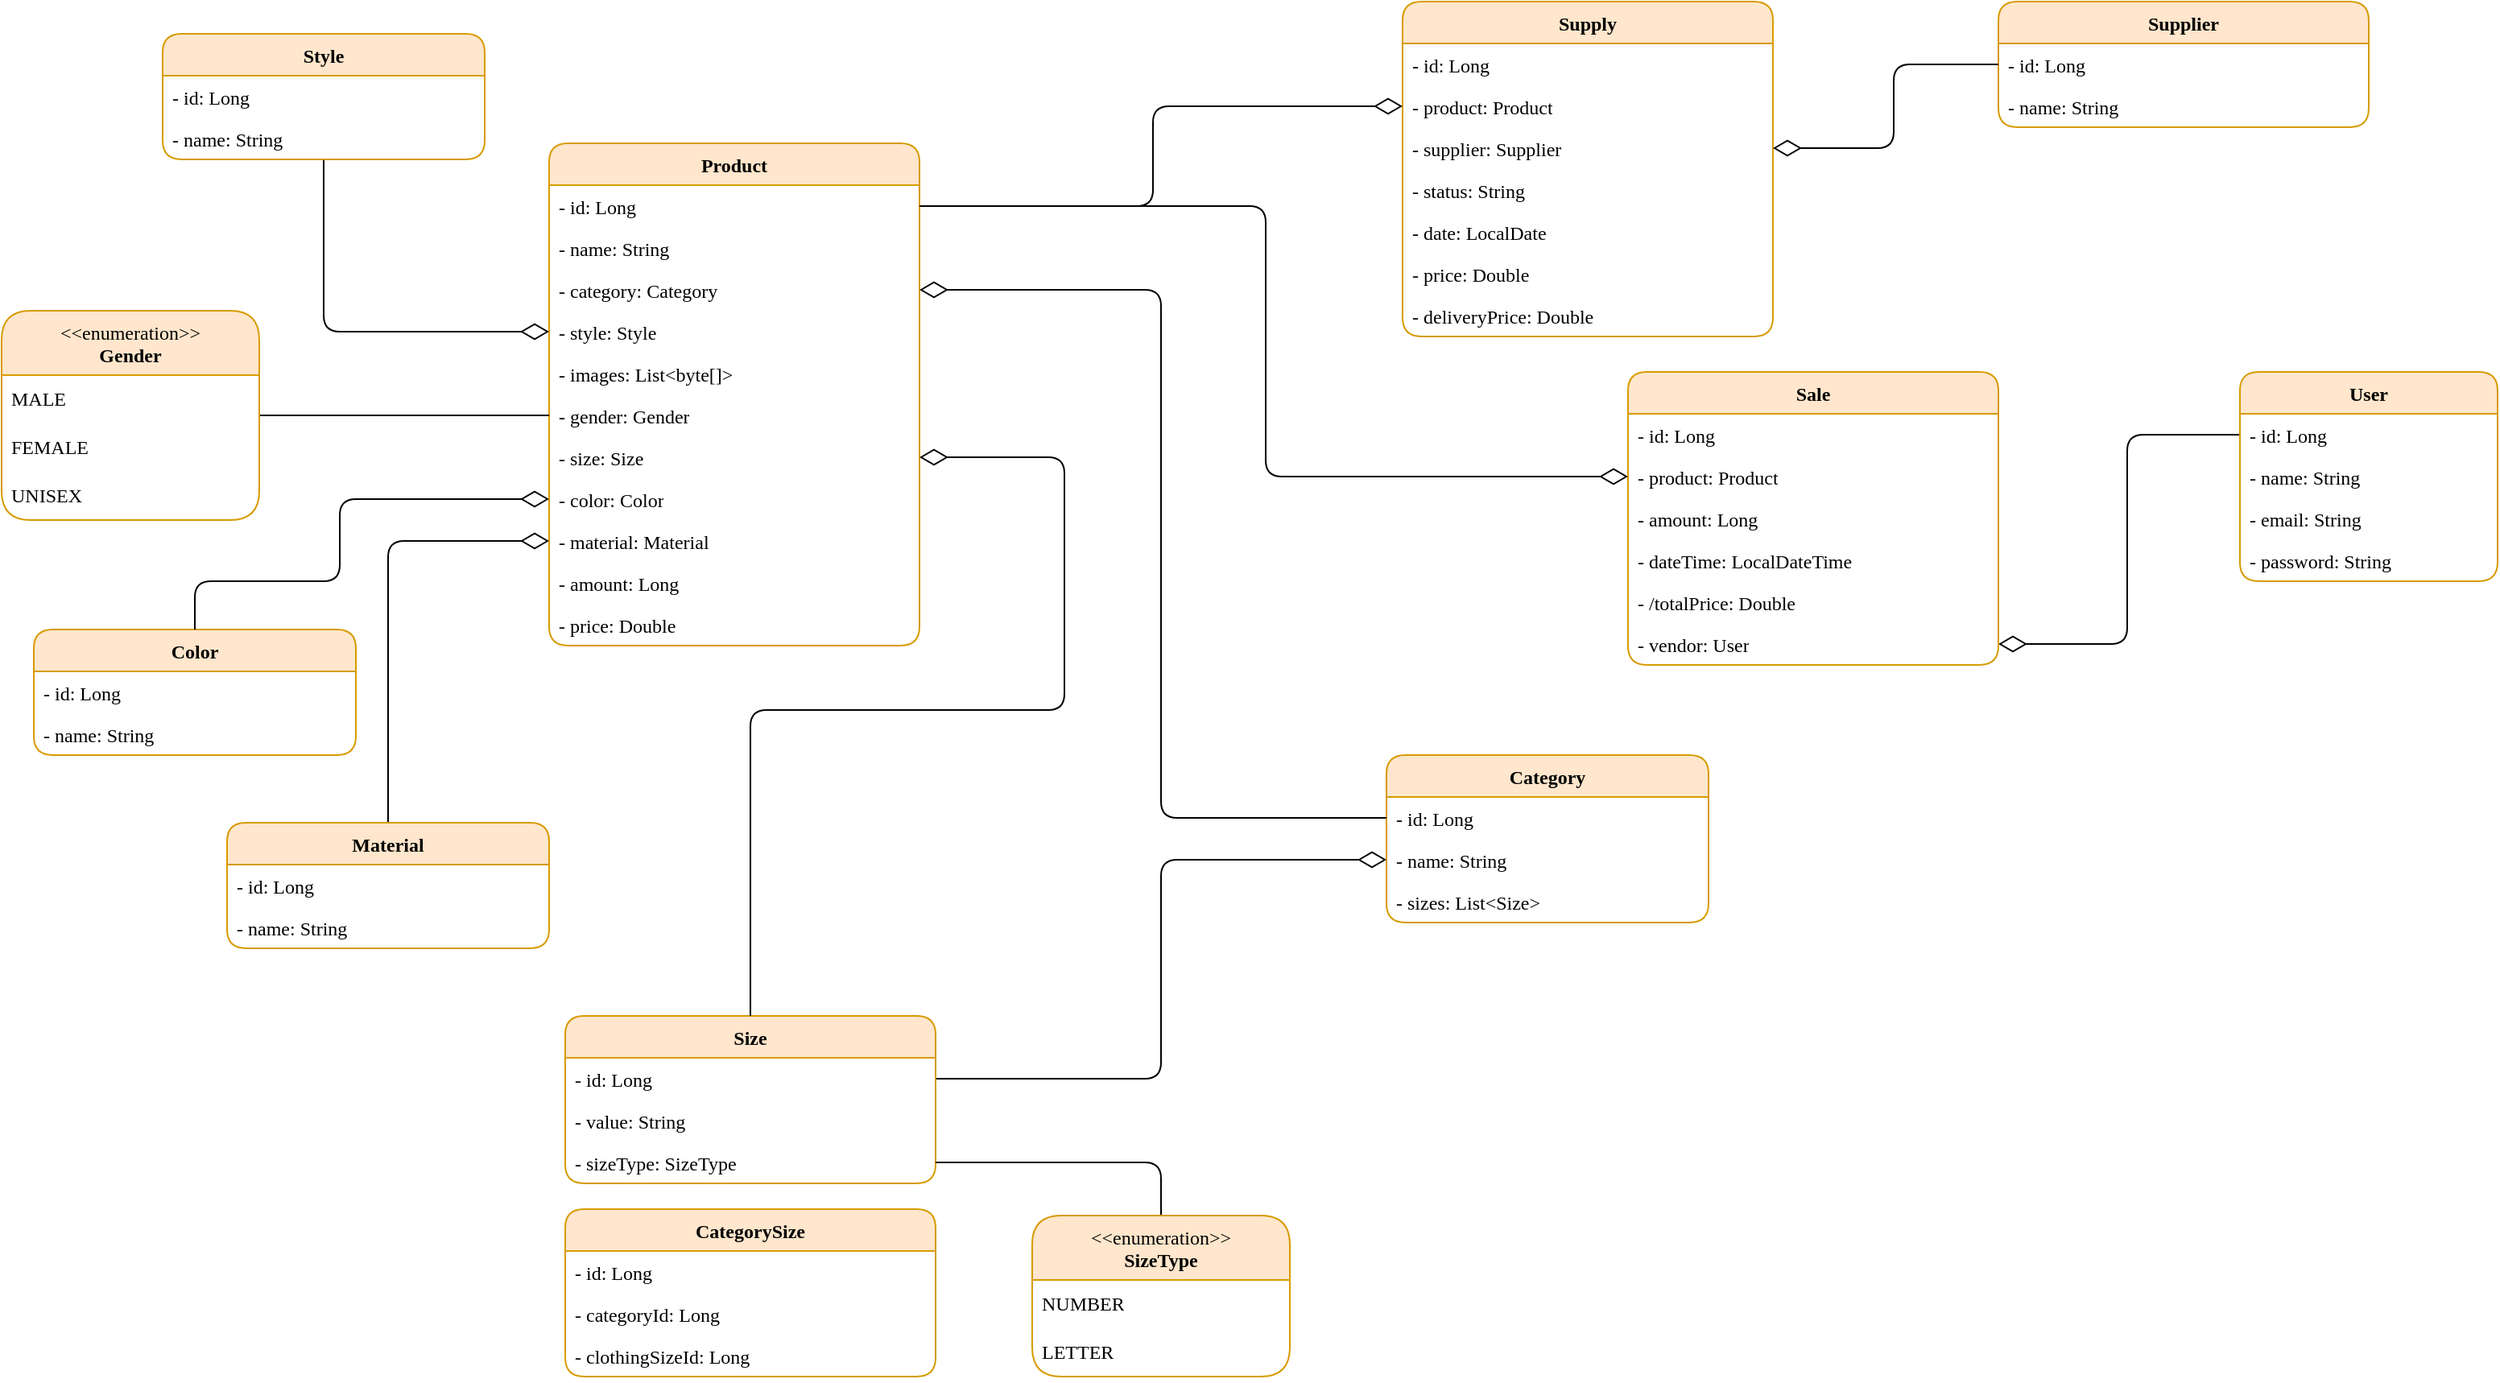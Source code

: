<mxfile version="25.0.3">
  <diagram name="Página-1" id="JwwNMqe2OmjWvYOx9u_v">
    <mxGraphModel dx="939" dy="528" grid="1" gridSize="10" guides="1" tooltips="1" connect="1" arrows="1" fold="1" page="1" pageScale="1" pageWidth="1654" pageHeight="1169" math="0" shadow="0">
      <root>
        <mxCell id="0" />
        <mxCell id="1" parent="0" />
        <mxCell id="VzM-_lIr884tL9DUQjS0-151" style="edgeStyle=orthogonalEdgeStyle;rounded=1;orthogonalLoop=1;jettySize=auto;html=1;entryX=1;entryY=0.5;entryDx=0;entryDy=0;endArrow=diamondThin;endFill=0;endSize=15;curved=0;exitX=0;exitY=0.5;exitDx=0;exitDy=0;" edge="1" parent="1" source="VzM-_lIr884tL9DUQjS0-2" target="VzM-_lIr884tL9DUQjS0-150">
          <mxGeometry relative="1" as="geometry" />
        </mxCell>
        <mxCell id="VzM-_lIr884tL9DUQjS0-1" value="User" style="swimlane;fontStyle=1;align=center;verticalAlign=top;childLayout=stackLayout;horizontal=1;startSize=26;horizontalStack=0;resizeParent=1;resizeParentMax=0;resizeLast=0;collapsible=1;marginBottom=0;whiteSpace=wrap;html=1;fillColor=#ffe6cc;strokeColor=#d79b00;rounded=1;fontFamily=Cascadia Code;" vertex="1" parent="1">
          <mxGeometry x="1400" y="260" width="160" height="130" as="geometry" />
        </mxCell>
        <mxCell id="VzM-_lIr884tL9DUQjS0-2" value="- id: Long" style="text;strokeColor=none;fillColor=none;align=left;verticalAlign=top;spacingLeft=4;spacingRight=4;overflow=hidden;rotatable=0;points=[[0,0.5],[1,0.5]];portConstraint=eastwest;whiteSpace=wrap;html=1;fontFamily=Cascadia Code;" vertex="1" parent="VzM-_lIr884tL9DUQjS0-1">
          <mxGeometry y="26" width="160" height="26" as="geometry" />
        </mxCell>
        <mxCell id="VzM-_lIr884tL9DUQjS0-5" value="- name: String" style="text;strokeColor=none;fillColor=none;align=left;verticalAlign=top;spacingLeft=4;spacingRight=4;overflow=hidden;rotatable=0;points=[[0,0.5],[1,0.5]];portConstraint=eastwest;whiteSpace=wrap;html=1;fontFamily=Cascadia Code;" vertex="1" parent="VzM-_lIr884tL9DUQjS0-1">
          <mxGeometry y="52" width="160" height="26" as="geometry" />
        </mxCell>
        <mxCell id="VzM-_lIr884tL9DUQjS0-6" value="- email: String" style="text;strokeColor=none;fillColor=none;align=left;verticalAlign=top;spacingLeft=4;spacingRight=4;overflow=hidden;rotatable=0;points=[[0,0.5],[1,0.5]];portConstraint=eastwest;whiteSpace=wrap;html=1;fontFamily=Cascadia Code;" vertex="1" parent="VzM-_lIr884tL9DUQjS0-1">
          <mxGeometry y="78" width="160" height="26" as="geometry" />
        </mxCell>
        <mxCell id="VzM-_lIr884tL9DUQjS0-7" value="- password: String" style="text;strokeColor=none;fillColor=none;align=left;verticalAlign=top;spacingLeft=4;spacingRight=4;overflow=hidden;rotatable=0;points=[[0,0.5],[1,0.5]];portConstraint=eastwest;whiteSpace=wrap;html=1;fontFamily=Cascadia Code;" vertex="1" parent="VzM-_lIr884tL9DUQjS0-1">
          <mxGeometry y="104" width="160" height="26" as="geometry" />
        </mxCell>
        <mxCell id="VzM-_lIr884tL9DUQjS0-8" value="Product" style="swimlane;fontStyle=1;align=center;verticalAlign=top;childLayout=stackLayout;horizontal=1;startSize=26;horizontalStack=0;resizeParent=1;resizeParentMax=0;resizeLast=0;collapsible=1;marginBottom=0;whiteSpace=wrap;html=1;fillColor=#ffe6cc;strokeColor=#d79b00;rounded=1;fontFamily=Cascadia Code;" vertex="1" parent="1">
          <mxGeometry x="350" y="118" width="230" height="312" as="geometry" />
        </mxCell>
        <mxCell id="VzM-_lIr884tL9DUQjS0-9" value="- id: Long" style="text;strokeColor=none;fillColor=none;align=left;verticalAlign=top;spacingLeft=4;spacingRight=4;overflow=hidden;rotatable=0;points=[[0,0.5],[1,0.5]];portConstraint=eastwest;whiteSpace=wrap;html=1;fontFamily=Cascadia Code;" vertex="1" parent="VzM-_lIr884tL9DUQjS0-8">
          <mxGeometry y="26" width="230" height="26" as="geometry" />
        </mxCell>
        <mxCell id="VzM-_lIr884tL9DUQjS0-10" value="- name: String" style="text;strokeColor=none;fillColor=none;align=left;verticalAlign=top;spacingLeft=4;spacingRight=4;overflow=hidden;rotatable=0;points=[[0,0.5],[1,0.5]];portConstraint=eastwest;whiteSpace=wrap;html=1;fontFamily=Cascadia Code;" vertex="1" parent="VzM-_lIr884tL9DUQjS0-8">
          <mxGeometry y="52" width="230" height="26" as="geometry" />
        </mxCell>
        <mxCell id="VzM-_lIr884tL9DUQjS0-11" value="- category: Category " style="text;strokeColor=none;fillColor=none;align=left;verticalAlign=top;spacingLeft=4;spacingRight=4;overflow=hidden;rotatable=0;points=[[0,0.5],[1,0.5]];portConstraint=eastwest;whiteSpace=wrap;html=1;fontFamily=Cascadia Code;" vertex="1" parent="VzM-_lIr884tL9DUQjS0-8">
          <mxGeometry y="78" width="230" height="26" as="geometry" />
        </mxCell>
        <mxCell id="VzM-_lIr884tL9DUQjS0-85" value="- style: Style" style="text;strokeColor=none;fillColor=none;align=left;verticalAlign=top;spacingLeft=4;spacingRight=4;overflow=hidden;rotatable=0;points=[[0,0.5],[1,0.5]];portConstraint=eastwest;whiteSpace=wrap;html=1;fontFamily=Cascadia Code;" vertex="1" parent="VzM-_lIr884tL9DUQjS0-8">
          <mxGeometry y="104" width="230" height="26" as="geometry" />
        </mxCell>
        <mxCell id="VzM-_lIr884tL9DUQjS0-29" value="- images: List&amp;lt;byte[]&amp;gt;" style="text;strokeColor=none;fillColor=none;align=left;verticalAlign=top;spacingLeft=4;spacingRight=4;overflow=hidden;rotatable=0;points=[[0,0.5],[1,0.5]];portConstraint=eastwest;whiteSpace=wrap;html=1;fontFamily=Cascadia Code;" vertex="1" parent="VzM-_lIr884tL9DUQjS0-8">
          <mxGeometry y="130" width="230" height="26" as="geometry" />
        </mxCell>
        <mxCell id="VzM-_lIr884tL9DUQjS0-42" value="- gender: Gender" style="text;strokeColor=none;fillColor=none;align=left;verticalAlign=top;spacingLeft=4;spacingRight=4;overflow=hidden;rotatable=0;points=[[0,0.5],[1,0.5]];portConstraint=eastwest;whiteSpace=wrap;html=1;fontFamily=Cascadia Code;" vertex="1" parent="VzM-_lIr884tL9DUQjS0-8">
          <mxGeometry y="156" width="230" height="26" as="geometry" />
        </mxCell>
        <mxCell id="VzM-_lIr884tL9DUQjS0-43" value="- size: Size" style="text;strokeColor=none;fillColor=none;align=left;verticalAlign=top;spacingLeft=4;spacingRight=4;overflow=hidden;rotatable=0;points=[[0,0.5],[1,0.5]];portConstraint=eastwest;whiteSpace=wrap;html=1;fontFamily=Cascadia Code;" vertex="1" parent="VzM-_lIr884tL9DUQjS0-8">
          <mxGeometry y="182" width="230" height="26" as="geometry" />
        </mxCell>
        <mxCell id="VzM-_lIr884tL9DUQjS0-89" value="- color: Color" style="text;strokeColor=none;fillColor=none;align=left;verticalAlign=top;spacingLeft=4;spacingRight=4;overflow=hidden;rotatable=0;points=[[0,0.5],[1,0.5]];portConstraint=eastwest;whiteSpace=wrap;html=1;fontFamily=Cascadia Code;" vertex="1" parent="VzM-_lIr884tL9DUQjS0-8">
          <mxGeometry y="208" width="230" height="26" as="geometry" />
        </mxCell>
        <mxCell id="VzM-_lIr884tL9DUQjS0-93" value="- material: Material" style="text;strokeColor=none;fillColor=none;align=left;verticalAlign=top;spacingLeft=4;spacingRight=4;overflow=hidden;rotatable=0;points=[[0,0.5],[1,0.5]];portConstraint=eastwest;whiteSpace=wrap;html=1;fontFamily=Cascadia Code;" vertex="1" parent="VzM-_lIr884tL9DUQjS0-8">
          <mxGeometry y="234" width="230" height="26" as="geometry" />
        </mxCell>
        <mxCell id="VzM-_lIr884tL9DUQjS0-97" value="- amount: Long" style="text;strokeColor=none;fillColor=none;align=left;verticalAlign=top;spacingLeft=4;spacingRight=4;overflow=hidden;rotatable=0;points=[[0,0.5],[1,0.5]];portConstraint=eastwest;whiteSpace=wrap;html=1;fontFamily=Cascadia Code;" vertex="1" parent="VzM-_lIr884tL9DUQjS0-8">
          <mxGeometry y="260" width="230" height="26" as="geometry" />
        </mxCell>
        <mxCell id="VzM-_lIr884tL9DUQjS0-98" value="- price: Double" style="text;strokeColor=none;fillColor=none;align=left;verticalAlign=top;spacingLeft=4;spacingRight=4;overflow=hidden;rotatable=0;points=[[0,0.5],[1,0.5]];portConstraint=eastwest;whiteSpace=wrap;html=1;fontFamily=Cascadia Code;" vertex="1" parent="VzM-_lIr884tL9DUQjS0-8">
          <mxGeometry y="286" width="230" height="26" as="geometry" />
        </mxCell>
        <mxCell id="VzM-_lIr884tL9DUQjS0-146" style="edgeStyle=orthogonalEdgeStyle;rounded=1;orthogonalLoop=1;jettySize=auto;html=1;entryX=0;entryY=0.5;entryDx=0;entryDy=0;endArrow=none;endFill=0;curved=0;" edge="1" parent="1" source="VzM-_lIr884tL9DUQjS0-38" target="VzM-_lIr884tL9DUQjS0-42">
          <mxGeometry relative="1" as="geometry" />
        </mxCell>
        <mxCell id="VzM-_lIr884tL9DUQjS0-38" value="&lt;div&gt;&amp;lt;&amp;lt;enumeration&amp;gt;&amp;gt;&lt;/div&gt;&lt;div&gt;&lt;b&gt;Gender&lt;/b&gt;&lt;br&gt;&lt;/div&gt;" style="swimlane;fontStyle=0;align=center;verticalAlign=top;childLayout=stackLayout;horizontal=1;startSize=40;horizontalStack=0;resizeParent=1;resizeParentMax=0;resizeLast=0;collapsible=0;marginBottom=0;html=1;whiteSpace=wrap;fillColor=#ffe6cc;strokeColor=#d79b00;rounded=1;fontFamily=Cascadia Code;" vertex="1" parent="1">
          <mxGeometry x="10" y="222" width="160" height="130" as="geometry" />
        </mxCell>
        <mxCell id="VzM-_lIr884tL9DUQjS0-39" value="&lt;div&gt;MALE&lt;/div&gt;" style="text;html=1;strokeColor=none;fillColor=none;align=left;verticalAlign=middle;spacingLeft=4;spacingRight=4;overflow=hidden;rotatable=0;points=[[0,0.5],[1,0.5]];portConstraint=eastwest;whiteSpace=wrap;fontFamily=Cascadia Code;" vertex="1" parent="VzM-_lIr884tL9DUQjS0-38">
          <mxGeometry y="40" width="160" height="30" as="geometry" />
        </mxCell>
        <mxCell id="VzM-_lIr884tL9DUQjS0-40" value="FEMALE" style="text;html=1;strokeColor=none;fillColor=none;align=left;verticalAlign=middle;spacingLeft=4;spacingRight=4;overflow=hidden;rotatable=0;points=[[0,0.5],[1,0.5]];portConstraint=eastwest;whiteSpace=wrap;fontFamily=Cascadia Code;" vertex="1" parent="VzM-_lIr884tL9DUQjS0-38">
          <mxGeometry y="70" width="160" height="30" as="geometry" />
        </mxCell>
        <mxCell id="VzM-_lIr884tL9DUQjS0-41" value="UNISEX" style="text;html=1;strokeColor=none;fillColor=none;align=left;verticalAlign=middle;spacingLeft=4;spacingRight=4;overflow=hidden;rotatable=0;points=[[0,0.5],[1,0.5]];portConstraint=eastwest;whiteSpace=wrap;fontFamily=Cascadia Code;" vertex="1" parent="VzM-_lIr884tL9DUQjS0-38">
          <mxGeometry y="100" width="160" height="30" as="geometry" />
        </mxCell>
        <mxCell id="VzM-_lIr884tL9DUQjS0-52" value="Category" style="swimlane;fontStyle=1;align=center;verticalAlign=top;childLayout=stackLayout;horizontal=1;startSize=26;horizontalStack=0;resizeParent=1;resizeParentMax=0;resizeLast=0;collapsible=1;marginBottom=0;whiteSpace=wrap;html=1;fillColor=#ffe6cc;strokeColor=#d79b00;rounded=1;fontFamily=Cascadia Code;" vertex="1" parent="1">
          <mxGeometry x="870" y="498" width="200" height="104" as="geometry" />
        </mxCell>
        <mxCell id="VzM-_lIr884tL9DUQjS0-53" value="- id: Long" style="text;strokeColor=none;fillColor=none;align=left;verticalAlign=top;spacingLeft=4;spacingRight=4;overflow=hidden;rotatable=0;points=[[0,0.5],[1,0.5]];portConstraint=eastwest;whiteSpace=wrap;html=1;fontFamily=Cascadia Code;" vertex="1" parent="VzM-_lIr884tL9DUQjS0-52">
          <mxGeometry y="26" width="200" height="26" as="geometry" />
        </mxCell>
        <mxCell id="VzM-_lIr884tL9DUQjS0-72" value="- name: String" style="text;strokeColor=none;fillColor=none;align=left;verticalAlign=top;spacingLeft=4;spacingRight=4;overflow=hidden;rotatable=0;points=[[0,0.5],[1,0.5]];portConstraint=eastwest;whiteSpace=wrap;html=1;fontFamily=Cascadia Code;" vertex="1" parent="VzM-_lIr884tL9DUQjS0-52">
          <mxGeometry y="52" width="200" height="26" as="geometry" />
        </mxCell>
        <mxCell id="VzM-_lIr884tL9DUQjS0-99" value="- sizes: List&amp;lt;Size&amp;gt;" style="text;strokeColor=none;fillColor=none;align=left;verticalAlign=top;spacingLeft=4;spacingRight=4;overflow=hidden;rotatable=0;points=[[0,0.5],[1,0.5]];portConstraint=eastwest;whiteSpace=wrap;html=1;fontFamily=Cascadia Code;" vertex="1" parent="VzM-_lIr884tL9DUQjS0-52">
          <mxGeometry y="78" width="200" height="26" as="geometry" />
        </mxCell>
        <mxCell id="VzM-_lIr884tL9DUQjS0-149" style="edgeStyle=orthogonalEdgeStyle;rounded=1;orthogonalLoop=1;jettySize=auto;html=1;endArrow=diamondThin;endFill=0;endSize=15;curved=0;exitX=1;exitY=0.5;exitDx=0;exitDy=0;" edge="1" parent="1" source="VzM-_lIr884tL9DUQjS0-63">
          <mxGeometry relative="1" as="geometry">
            <mxPoint x="870" y="563" as="targetPoint" />
            <Array as="points">
              <mxPoint x="730" y="699" />
              <mxPoint x="730" y="563" />
            </Array>
          </mxGeometry>
        </mxCell>
        <mxCell id="VzM-_lIr884tL9DUQjS0-62" value="Size" style="swimlane;fontStyle=1;align=center;verticalAlign=top;childLayout=stackLayout;horizontal=1;startSize=26;horizontalStack=0;resizeParent=1;resizeParentMax=0;resizeLast=0;collapsible=1;marginBottom=0;whiteSpace=wrap;html=1;fillColor=#ffe6cc;strokeColor=#d79b00;rounded=1;fontFamily=Cascadia Code;" vertex="1" parent="1">
          <mxGeometry x="360" y="660" width="230" height="104" as="geometry" />
        </mxCell>
        <mxCell id="VzM-_lIr884tL9DUQjS0-63" value="- id: Long" style="text;strokeColor=none;fillColor=none;align=left;verticalAlign=top;spacingLeft=4;spacingRight=4;overflow=hidden;rotatable=0;points=[[0,0.5],[1,0.5]];portConstraint=eastwest;whiteSpace=wrap;html=1;fontFamily=Cascadia Code;" vertex="1" parent="VzM-_lIr884tL9DUQjS0-62">
          <mxGeometry y="26" width="230" height="26" as="geometry" />
        </mxCell>
        <mxCell id="VzM-_lIr884tL9DUQjS0-73" value="- value: String" style="text;strokeColor=none;fillColor=none;align=left;verticalAlign=top;spacingLeft=4;spacingRight=4;overflow=hidden;rotatable=0;points=[[0,0.5],[1,0.5]];portConstraint=eastwest;whiteSpace=wrap;html=1;fontFamily=Cascadia Code;" vertex="1" parent="VzM-_lIr884tL9DUQjS0-62">
          <mxGeometry y="52" width="230" height="26" as="geometry" />
        </mxCell>
        <mxCell id="VzM-_lIr884tL9DUQjS0-74" value="- sizeType: SizeType" style="text;strokeColor=none;fillColor=none;align=left;verticalAlign=top;spacingLeft=4;spacingRight=4;overflow=hidden;rotatable=0;points=[[0,0.5],[1,0.5]];portConstraint=eastwest;whiteSpace=wrap;html=1;fontFamily=Cascadia Code;" vertex="1" parent="VzM-_lIr884tL9DUQjS0-62">
          <mxGeometry y="78" width="230" height="26" as="geometry" />
        </mxCell>
        <mxCell id="VzM-_lIr884tL9DUQjS0-147" style="edgeStyle=orthogonalEdgeStyle;rounded=1;orthogonalLoop=1;jettySize=auto;html=1;entryX=1;entryY=0.5;entryDx=0;entryDy=0;curved=0;endArrow=none;endFill=0;" edge="1" parent="1" source="VzM-_lIr884tL9DUQjS0-75" target="VzM-_lIr884tL9DUQjS0-74">
          <mxGeometry relative="1" as="geometry" />
        </mxCell>
        <mxCell id="VzM-_lIr884tL9DUQjS0-75" value="&lt;div&gt;&amp;lt;&amp;lt;enumeration&amp;gt;&amp;gt;&lt;/div&gt;&lt;div&gt;&lt;b&gt;SizeType&lt;/b&gt;&lt;br&gt;&lt;/div&gt;" style="swimlane;fontStyle=0;align=center;verticalAlign=top;childLayout=stackLayout;horizontal=1;startSize=40;horizontalStack=0;resizeParent=1;resizeParentMax=0;resizeLast=0;collapsible=0;marginBottom=0;html=1;whiteSpace=wrap;fillColor=#ffe6cc;strokeColor=#d79b00;rounded=1;fontFamily=Cascadia Code;" vertex="1" parent="1">
          <mxGeometry x="650" y="784" width="160" height="100" as="geometry" />
        </mxCell>
        <mxCell id="VzM-_lIr884tL9DUQjS0-76" value="&lt;font face=&quot;Cascadia Code&quot;&gt;NUMBER&lt;/font&gt;" style="text;html=1;strokeColor=none;fillColor=none;align=left;verticalAlign=middle;spacingLeft=4;spacingRight=4;overflow=hidden;rotatable=0;points=[[0,0.5],[1,0.5]];portConstraint=eastwest;whiteSpace=wrap;fontFamily=Cascadia Code;" vertex="1" parent="VzM-_lIr884tL9DUQjS0-75">
          <mxGeometry y="40" width="160" height="30" as="geometry" />
        </mxCell>
        <mxCell id="VzM-_lIr884tL9DUQjS0-79" value="LETTER" style="text;html=1;strokeColor=none;fillColor=none;align=left;verticalAlign=middle;spacingLeft=4;spacingRight=4;overflow=hidden;rotatable=0;points=[[0,0.5],[1,0.5]];portConstraint=eastwest;whiteSpace=wrap;fontFamily=Cascadia Code;" vertex="1" parent="VzM-_lIr884tL9DUQjS0-75">
          <mxGeometry y="70" width="160" height="30" as="geometry" />
        </mxCell>
        <mxCell id="VzM-_lIr884tL9DUQjS0-80" value="CategorySize" style="swimlane;fontStyle=1;align=center;verticalAlign=top;childLayout=stackLayout;horizontal=1;startSize=26;horizontalStack=0;resizeParent=1;resizeParentMax=0;resizeLast=0;collapsible=1;marginBottom=0;whiteSpace=wrap;html=1;fillColor=#ffe6cc;strokeColor=#d79b00;rounded=1;fontFamily=Cascadia Code;" vertex="1" parent="1">
          <mxGeometry x="360" y="780" width="230" height="104" as="geometry" />
        </mxCell>
        <mxCell id="VzM-_lIr884tL9DUQjS0-81" value="- id: Long" style="text;strokeColor=none;fillColor=none;align=left;verticalAlign=top;spacingLeft=4;spacingRight=4;overflow=hidden;rotatable=0;points=[[0,0.5],[1,0.5]];portConstraint=eastwest;whiteSpace=wrap;html=1;fontFamily=Cascadia Code;" vertex="1" parent="VzM-_lIr884tL9DUQjS0-80">
          <mxGeometry y="26" width="230" height="26" as="geometry" />
        </mxCell>
        <mxCell id="VzM-_lIr884tL9DUQjS0-82" value="- categoryId: Long" style="text;strokeColor=none;fillColor=none;align=left;verticalAlign=top;spacingLeft=4;spacingRight=4;overflow=hidden;rotatable=0;points=[[0,0.5],[1,0.5]];portConstraint=eastwest;whiteSpace=wrap;html=1;fontFamily=Cascadia Code;" vertex="1" parent="VzM-_lIr884tL9DUQjS0-80">
          <mxGeometry y="52" width="230" height="26" as="geometry" />
        </mxCell>
        <mxCell id="VzM-_lIr884tL9DUQjS0-83" value="- clothingSizeId: Long" style="text;strokeColor=none;fillColor=none;align=left;verticalAlign=top;spacingLeft=4;spacingRight=4;overflow=hidden;rotatable=0;points=[[0,0.5],[1,0.5]];portConstraint=eastwest;whiteSpace=wrap;html=1;fontFamily=Cascadia Code;" vertex="1" parent="VzM-_lIr884tL9DUQjS0-80">
          <mxGeometry y="78" width="230" height="26" as="geometry" />
        </mxCell>
        <mxCell id="VzM-_lIr884tL9DUQjS0-155" style="edgeStyle=orthogonalEdgeStyle;rounded=1;orthogonalLoop=1;jettySize=auto;html=1;entryX=0;entryY=0.5;entryDx=0;entryDy=0;curved=0;endArrow=diamondThin;endFill=0;endSize=15;" edge="1" parent="1" source="VzM-_lIr884tL9DUQjS0-86" target="VzM-_lIr884tL9DUQjS0-85">
          <mxGeometry relative="1" as="geometry" />
        </mxCell>
        <mxCell id="VzM-_lIr884tL9DUQjS0-86" value="Style" style="swimlane;fontStyle=1;align=center;verticalAlign=top;childLayout=stackLayout;horizontal=1;startSize=26;horizontalStack=0;resizeParent=1;resizeParentMax=0;resizeLast=0;collapsible=1;marginBottom=0;whiteSpace=wrap;html=1;fillColor=#ffe6cc;strokeColor=#d79b00;rounded=1;fontFamily=Cascadia Code;" vertex="1" parent="1">
          <mxGeometry x="110" y="50" width="200" height="78" as="geometry" />
        </mxCell>
        <mxCell id="VzM-_lIr884tL9DUQjS0-87" value="- id: Long" style="text;strokeColor=none;fillColor=none;align=left;verticalAlign=top;spacingLeft=4;spacingRight=4;overflow=hidden;rotatable=0;points=[[0,0.5],[1,0.5]];portConstraint=eastwest;whiteSpace=wrap;html=1;fontFamily=Cascadia Code;" vertex="1" parent="VzM-_lIr884tL9DUQjS0-86">
          <mxGeometry y="26" width="200" height="26" as="geometry" />
        </mxCell>
        <mxCell id="VzM-_lIr884tL9DUQjS0-88" value="- name: String" style="text;strokeColor=none;fillColor=none;align=left;verticalAlign=top;spacingLeft=4;spacingRight=4;overflow=hidden;rotatable=0;points=[[0,0.5],[1,0.5]];portConstraint=eastwest;whiteSpace=wrap;html=1;fontFamily=Cascadia Code;" vertex="1" parent="VzM-_lIr884tL9DUQjS0-86">
          <mxGeometry y="52" width="200" height="26" as="geometry" />
        </mxCell>
        <mxCell id="VzM-_lIr884tL9DUQjS0-90" value="Color" style="swimlane;fontStyle=1;align=center;verticalAlign=top;childLayout=stackLayout;horizontal=1;startSize=26;horizontalStack=0;resizeParent=1;resizeParentMax=0;resizeLast=0;collapsible=1;marginBottom=0;whiteSpace=wrap;html=1;fillColor=#ffe6cc;strokeColor=#d79b00;rounded=1;fontFamily=Cascadia Code;" vertex="1" parent="1">
          <mxGeometry x="30" y="420" width="200" height="78" as="geometry" />
        </mxCell>
        <mxCell id="VzM-_lIr884tL9DUQjS0-91" value="- id: Long" style="text;strokeColor=none;fillColor=none;align=left;verticalAlign=top;spacingLeft=4;spacingRight=4;overflow=hidden;rotatable=0;points=[[0,0.5],[1,0.5]];portConstraint=eastwest;whiteSpace=wrap;html=1;fontFamily=Cascadia Code;" vertex="1" parent="VzM-_lIr884tL9DUQjS0-90">
          <mxGeometry y="26" width="200" height="26" as="geometry" />
        </mxCell>
        <mxCell id="VzM-_lIr884tL9DUQjS0-92" value="- name: String" style="text;strokeColor=none;fillColor=none;align=left;verticalAlign=top;spacingLeft=4;spacingRight=4;overflow=hidden;rotatable=0;points=[[0,0.5],[1,0.5]];portConstraint=eastwest;whiteSpace=wrap;html=1;fontFamily=Cascadia Code;" vertex="1" parent="VzM-_lIr884tL9DUQjS0-90">
          <mxGeometry y="52" width="200" height="26" as="geometry" />
        </mxCell>
        <mxCell id="VzM-_lIr884tL9DUQjS0-158" value="" style="edgeStyle=orthogonalEdgeStyle;rounded=1;orthogonalLoop=1;jettySize=auto;html=1;entryX=0;entryY=0.5;entryDx=0;entryDy=0;curved=0;endArrow=diamondThin;endFill=0;endSize=15;" edge="1" parent="1" source="VzM-_lIr884tL9DUQjS0-94" target="VzM-_lIr884tL9DUQjS0-93">
          <mxGeometry relative="1" as="geometry" />
        </mxCell>
        <mxCell id="VzM-_lIr884tL9DUQjS0-94" value="Material" style="swimlane;fontStyle=1;align=center;verticalAlign=top;childLayout=stackLayout;horizontal=1;startSize=26;horizontalStack=0;resizeParent=1;resizeParentMax=0;resizeLast=0;collapsible=1;marginBottom=0;whiteSpace=wrap;html=1;fillColor=#ffe6cc;strokeColor=#d79b00;rounded=1;fontFamily=Cascadia Code;" vertex="1" parent="1">
          <mxGeometry x="150" y="540" width="200" height="78" as="geometry" />
        </mxCell>
        <mxCell id="VzM-_lIr884tL9DUQjS0-95" value="- id: Long" style="text;strokeColor=none;fillColor=none;align=left;verticalAlign=top;spacingLeft=4;spacingRight=4;overflow=hidden;rotatable=0;points=[[0,0.5],[1,0.5]];portConstraint=eastwest;whiteSpace=wrap;html=1;fontFamily=Cascadia Code;" vertex="1" parent="VzM-_lIr884tL9DUQjS0-94">
          <mxGeometry y="26" width="200" height="26" as="geometry" />
        </mxCell>
        <mxCell id="VzM-_lIr884tL9DUQjS0-96" value="- name: String" style="text;strokeColor=none;fillColor=none;align=left;verticalAlign=top;spacingLeft=4;spacingRight=4;overflow=hidden;rotatable=0;points=[[0,0.5],[1,0.5]];portConstraint=eastwest;whiteSpace=wrap;html=1;fontFamily=Cascadia Code;" vertex="1" parent="VzM-_lIr884tL9DUQjS0-94">
          <mxGeometry y="52" width="200" height="26" as="geometry" />
        </mxCell>
        <mxCell id="VzM-_lIr884tL9DUQjS0-100" value="Supply" style="swimlane;fontStyle=1;align=center;verticalAlign=top;childLayout=stackLayout;horizontal=1;startSize=26;horizontalStack=0;resizeParent=1;resizeParentMax=0;resizeLast=0;collapsible=1;marginBottom=0;whiteSpace=wrap;html=1;fillColor=#ffe6cc;strokeColor=#d79b00;rounded=1;fontFamily=Cascadia Code;" vertex="1" parent="1">
          <mxGeometry x="880" y="30" width="230" height="208" as="geometry" />
        </mxCell>
        <mxCell id="VzM-_lIr884tL9DUQjS0-101" value="- id: Long" style="text;strokeColor=none;fillColor=none;align=left;verticalAlign=top;spacingLeft=4;spacingRight=4;overflow=hidden;rotatable=0;points=[[0,0.5],[1,0.5]];portConstraint=eastwest;whiteSpace=wrap;html=1;fontFamily=Cascadia Code;" vertex="1" parent="VzM-_lIr884tL9DUQjS0-100">
          <mxGeometry y="26" width="230" height="26" as="geometry" />
        </mxCell>
        <mxCell id="VzM-_lIr884tL9DUQjS0-112" value="- product: Product" style="text;strokeColor=none;fillColor=none;align=left;verticalAlign=top;spacingLeft=4;spacingRight=4;overflow=hidden;rotatable=0;points=[[0,0.5],[1,0.5]];portConstraint=eastwest;whiteSpace=wrap;html=1;fontFamily=Cascadia Code;" vertex="1" parent="VzM-_lIr884tL9DUQjS0-100">
          <mxGeometry y="52" width="230" height="26" as="geometry" />
        </mxCell>
        <mxCell id="VzM-_lIr884tL9DUQjS0-117" value="- supplier: Supplier" style="text;strokeColor=none;fillColor=none;align=left;verticalAlign=top;spacingLeft=4;spacingRight=4;overflow=hidden;rotatable=0;points=[[0,0.5],[1,0.5]];portConstraint=eastwest;whiteSpace=wrap;html=1;fontFamily=Cascadia Code;" vertex="1" parent="VzM-_lIr884tL9DUQjS0-100">
          <mxGeometry y="78" width="230" height="26" as="geometry" />
        </mxCell>
        <mxCell id="VzM-_lIr884tL9DUQjS0-118" value="- status: String" style="text;strokeColor=none;fillColor=none;align=left;verticalAlign=top;spacingLeft=4;spacingRight=4;overflow=hidden;rotatable=0;points=[[0,0.5],[1,0.5]];portConstraint=eastwest;whiteSpace=wrap;html=1;fontFamily=Cascadia Code;" vertex="1" parent="VzM-_lIr884tL9DUQjS0-100">
          <mxGeometry y="104" width="230" height="26" as="geometry" />
        </mxCell>
        <mxCell id="VzM-_lIr884tL9DUQjS0-127" value="- date: LocalDate" style="text;strokeColor=none;fillColor=none;align=left;verticalAlign=top;spacingLeft=4;spacingRight=4;overflow=hidden;rotatable=0;points=[[0,0.5],[1,0.5]];portConstraint=eastwest;whiteSpace=wrap;html=1;fontFamily=Cascadia Code;" vertex="1" parent="VzM-_lIr884tL9DUQjS0-100">
          <mxGeometry y="130" width="230" height="26" as="geometry" />
        </mxCell>
        <mxCell id="VzM-_lIr884tL9DUQjS0-128" value="- price: Double" style="text;strokeColor=none;fillColor=none;align=left;verticalAlign=top;spacingLeft=4;spacingRight=4;overflow=hidden;rotatable=0;points=[[0,0.5],[1,0.5]];portConstraint=eastwest;whiteSpace=wrap;html=1;fontFamily=Cascadia Code;" vertex="1" parent="VzM-_lIr884tL9DUQjS0-100">
          <mxGeometry y="156" width="230" height="26" as="geometry" />
        </mxCell>
        <mxCell id="VzM-_lIr884tL9DUQjS0-129" value="- deliveryPrice: Double" style="text;strokeColor=none;fillColor=none;align=left;verticalAlign=top;spacingLeft=4;spacingRight=4;overflow=hidden;rotatable=0;points=[[0,0.5],[1,0.5]];portConstraint=eastwest;whiteSpace=wrap;html=1;fontFamily=Cascadia Code;" vertex="1" parent="VzM-_lIr884tL9DUQjS0-100">
          <mxGeometry y="182" width="230" height="26" as="geometry" />
        </mxCell>
        <mxCell id="VzM-_lIr884tL9DUQjS0-113" value="Supplier" style="swimlane;fontStyle=1;align=center;verticalAlign=top;childLayout=stackLayout;horizontal=1;startSize=26;horizontalStack=0;resizeParent=1;resizeParentMax=0;resizeLast=0;collapsible=1;marginBottom=0;whiteSpace=wrap;html=1;fillColor=#ffe6cc;strokeColor=#d79b00;rounded=1;fontFamily=Cascadia Code;" vertex="1" parent="1">
          <mxGeometry x="1250" y="30" width="230" height="78" as="geometry" />
        </mxCell>
        <mxCell id="VzM-_lIr884tL9DUQjS0-114" value="- id: Long" style="text;strokeColor=none;fillColor=none;align=left;verticalAlign=top;spacingLeft=4;spacingRight=4;overflow=hidden;rotatable=0;points=[[0,0.5],[1,0.5]];portConstraint=eastwest;whiteSpace=wrap;html=1;fontFamily=Cascadia Code;" vertex="1" parent="VzM-_lIr884tL9DUQjS0-113">
          <mxGeometry y="26" width="230" height="26" as="geometry" />
        </mxCell>
        <mxCell id="VzM-_lIr884tL9DUQjS0-115" value="- name: String" style="text;strokeColor=none;fillColor=none;align=left;verticalAlign=top;spacingLeft=4;spacingRight=4;overflow=hidden;rotatable=0;points=[[0,0.5],[1,0.5]];portConstraint=eastwest;whiteSpace=wrap;html=1;fontFamily=Cascadia Code;" vertex="1" parent="VzM-_lIr884tL9DUQjS0-113">
          <mxGeometry y="52" width="230" height="26" as="geometry" />
        </mxCell>
        <mxCell id="VzM-_lIr884tL9DUQjS0-130" value="Sale" style="swimlane;fontStyle=1;align=center;verticalAlign=top;childLayout=stackLayout;horizontal=1;startSize=26;horizontalStack=0;resizeParent=1;resizeParentMax=0;resizeLast=0;collapsible=1;marginBottom=0;whiteSpace=wrap;html=1;fillColor=#ffe6cc;strokeColor=#d79b00;rounded=1;fontFamily=Cascadia Code;" vertex="1" parent="1">
          <mxGeometry x="1020" y="260" width="230" height="182" as="geometry" />
        </mxCell>
        <mxCell id="VzM-_lIr884tL9DUQjS0-131" value="- id: Long" style="text;strokeColor=none;fillColor=none;align=left;verticalAlign=top;spacingLeft=4;spacingRight=4;overflow=hidden;rotatable=0;points=[[0,0.5],[1,0.5]];portConstraint=eastwest;whiteSpace=wrap;html=1;fontFamily=Cascadia Code;" vertex="1" parent="VzM-_lIr884tL9DUQjS0-130">
          <mxGeometry y="26" width="230" height="26" as="geometry" />
        </mxCell>
        <mxCell id="VzM-_lIr884tL9DUQjS0-142" value="- product: Product" style="text;strokeColor=none;fillColor=none;align=left;verticalAlign=top;spacingLeft=4;spacingRight=4;overflow=hidden;rotatable=0;points=[[0,0.5],[1,0.5]];portConstraint=eastwest;whiteSpace=wrap;html=1;fontFamily=Cascadia Code;" vertex="1" parent="VzM-_lIr884tL9DUQjS0-130">
          <mxGeometry y="52" width="230" height="26" as="geometry" />
        </mxCell>
        <mxCell id="VzM-_lIr884tL9DUQjS0-143" value="- amount: Long" style="text;strokeColor=none;fillColor=none;align=left;verticalAlign=top;spacingLeft=4;spacingRight=4;overflow=hidden;rotatable=0;points=[[0,0.5],[1,0.5]];portConstraint=eastwest;whiteSpace=wrap;html=1;fontFamily=Cascadia Code;" vertex="1" parent="VzM-_lIr884tL9DUQjS0-130">
          <mxGeometry y="78" width="230" height="26" as="geometry" />
        </mxCell>
        <mxCell id="VzM-_lIr884tL9DUQjS0-144" value="- dateTime: LocalDateTime" style="text;strokeColor=none;fillColor=none;align=left;verticalAlign=top;spacingLeft=4;spacingRight=4;overflow=hidden;rotatable=0;points=[[0,0.5],[1,0.5]];portConstraint=eastwest;whiteSpace=wrap;html=1;fontFamily=Cascadia Code;" vertex="1" parent="VzM-_lIr884tL9DUQjS0-130">
          <mxGeometry y="104" width="230" height="26" as="geometry" />
        </mxCell>
        <mxCell id="VzM-_lIr884tL9DUQjS0-145" value="- /totalPrice: Double" style="text;strokeColor=none;fillColor=none;align=left;verticalAlign=top;spacingLeft=4;spacingRight=4;overflow=hidden;rotatable=0;points=[[0,0.5],[1,0.5]];portConstraint=eastwest;whiteSpace=wrap;html=1;fontFamily=Cascadia Code;" vertex="1" parent="VzM-_lIr884tL9DUQjS0-130">
          <mxGeometry y="130" width="230" height="26" as="geometry" />
        </mxCell>
        <mxCell id="VzM-_lIr884tL9DUQjS0-150" value="- vendor: User" style="text;strokeColor=none;fillColor=none;align=left;verticalAlign=top;spacingLeft=4;spacingRight=4;overflow=hidden;rotatable=0;points=[[0,0.5],[1,0.5]];portConstraint=eastwest;whiteSpace=wrap;html=1;fontFamily=Cascadia Code;" vertex="1" parent="VzM-_lIr884tL9DUQjS0-130">
          <mxGeometry y="156" width="230" height="26" as="geometry" />
        </mxCell>
        <mxCell id="VzM-_lIr884tL9DUQjS0-152" style="edgeStyle=orthogonalEdgeStyle;rounded=1;orthogonalLoop=1;jettySize=auto;html=1;entryX=1;entryY=0.5;entryDx=0;entryDy=0;curved=0;endArrow=diamondThin;endFill=0;endSize=15;exitX=0;exitY=0.5;exitDx=0;exitDy=0;" edge="1" parent="1" source="VzM-_lIr884tL9DUQjS0-114" target="VzM-_lIr884tL9DUQjS0-117">
          <mxGeometry relative="1" as="geometry" />
        </mxCell>
        <mxCell id="VzM-_lIr884tL9DUQjS0-153" style="edgeStyle=orthogonalEdgeStyle;rounded=1;orthogonalLoop=1;jettySize=auto;html=1;entryX=1;entryY=0.5;entryDx=0;entryDy=0;curved=0;endArrow=diamondThin;endFill=0;endSize=15;" edge="1" parent="1" source="VzM-_lIr884tL9DUQjS0-53" target="VzM-_lIr884tL9DUQjS0-11">
          <mxGeometry relative="1" as="geometry" />
        </mxCell>
        <mxCell id="VzM-_lIr884tL9DUQjS0-154" style="edgeStyle=orthogonalEdgeStyle;rounded=1;orthogonalLoop=1;jettySize=auto;html=1;curved=0;endArrow=diamondThin;endFill=0;endSize=15;entryX=1;entryY=0.5;entryDx=0;entryDy=0;exitX=0.5;exitY=0;exitDx=0;exitDy=0;" edge="1" parent="1" source="VzM-_lIr884tL9DUQjS0-62" target="VzM-_lIr884tL9DUQjS0-43">
          <mxGeometry relative="1" as="geometry">
            <mxPoint x="660" y="300" as="targetPoint" />
            <Array as="points">
              <mxPoint x="475" y="470" />
              <mxPoint x="670" y="470" />
              <mxPoint x="670" y="313" />
            </Array>
          </mxGeometry>
        </mxCell>
        <mxCell id="VzM-_lIr884tL9DUQjS0-156" style="edgeStyle=orthogonalEdgeStyle;rounded=1;orthogonalLoop=1;jettySize=auto;html=1;entryX=0;entryY=0.5;entryDx=0;entryDy=0;curved=0;endArrow=diamondThin;endFill=0;endSize=15;exitX=0.5;exitY=0;exitDx=0;exitDy=0;" edge="1" parent="1" source="VzM-_lIr884tL9DUQjS0-90" target="VzM-_lIr884tL9DUQjS0-89">
          <mxGeometry relative="1" as="geometry">
            <mxPoint x="660" y="704" as="sourcePoint" />
            <mxPoint x="380" y="390" as="targetPoint" />
            <Array as="points">
              <mxPoint x="130" y="390" />
              <mxPoint x="220" y="390" />
              <mxPoint x="220" y="339" />
            </Array>
          </mxGeometry>
        </mxCell>
        <mxCell id="VzM-_lIr884tL9DUQjS0-159" style="edgeStyle=orthogonalEdgeStyle;rounded=1;orthogonalLoop=1;jettySize=auto;html=1;entryX=0;entryY=0.5;entryDx=0;entryDy=0;endArrow=diamondThin;endFill=0;curved=0;endSize=15;" edge="1" parent="1" source="VzM-_lIr884tL9DUQjS0-9" target="VzM-_lIr884tL9DUQjS0-112">
          <mxGeometry relative="1" as="geometry" />
        </mxCell>
        <mxCell id="VzM-_lIr884tL9DUQjS0-160" style="edgeStyle=orthogonalEdgeStyle;rounded=1;orthogonalLoop=1;jettySize=auto;html=1;entryX=0;entryY=0.5;entryDx=0;entryDy=0;curved=0;endArrow=diamondThin;endFill=0;endSize=15;" edge="1" parent="1" source="VzM-_lIr884tL9DUQjS0-9" target="VzM-_lIr884tL9DUQjS0-142">
          <mxGeometry relative="1" as="geometry" />
        </mxCell>
      </root>
    </mxGraphModel>
  </diagram>
</mxfile>
